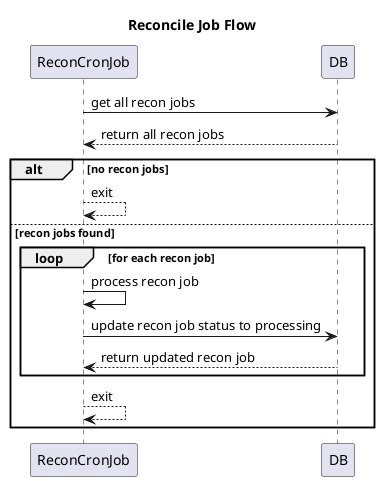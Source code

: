 @startuml

title Reconcile Job Flow

ReconCronJob -> DB: get all recon jobs
DB --> ReconCronJob: return all recon jobs
alt no recon jobs
  ReconCronJob --> ReconCronJob: exit
else recon jobs found
  loop for each recon job
    ReconCronJob -> ReconCronJob: process recon job
    ReconCronJob -> DB: update recon job status to processing
    DB --> ReconCronJob: return updated recon job
  end
  ReconCronJob --> ReconCronJob: exit
end

@enduml
